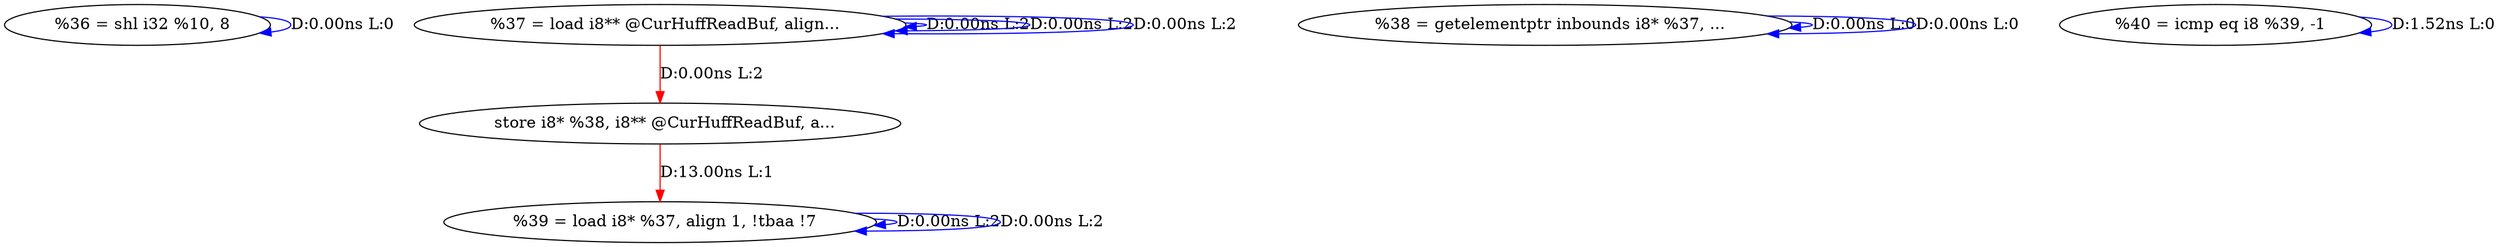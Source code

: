 digraph {
Node0x40a1960[label="  %36 = shl i32 %10, 8"];
Node0x40a1960 -> Node0x40a1960[label="D:0.00ns L:0",color=blue];
Node0x4099b80[label="  %37 = load i8** @CurHuffReadBuf, align..."];
Node0x4099b80 -> Node0x4099b80[label="D:0.00ns L:2",color=blue];
Node0x4099b80 -> Node0x4099b80[label="D:0.00ns L:2",color=blue];
Node0x4099b80 -> Node0x4099b80[label="D:0.00ns L:2",color=blue];
Node0x4099e00[label="  store i8* %38, i8** @CurHuffReadBuf, a..."];
Node0x4099b80 -> Node0x4099e00[label="D:0.00ns L:2",color=red];
Node0x4099cc0[label="  %38 = getelementptr inbounds i8* %37, ..."];
Node0x4099cc0 -> Node0x4099cc0[label="D:0.00ns L:0",color=blue];
Node0x4099cc0 -> Node0x4099cc0[label="D:0.00ns L:0",color=blue];
Node0x40a22b0[label="  %39 = load i8* %37, align 1, !tbaa !7"];
Node0x4099e00 -> Node0x40a22b0[label="D:13.00ns L:1",color=red];
Node0x40a22b0 -> Node0x40a22b0[label="D:0.00ns L:2",color=blue];
Node0x40a22b0 -> Node0x40a22b0[label="D:0.00ns L:2",color=blue];
Node0x40a23f0[label="  %40 = icmp eq i8 %39, -1"];
Node0x40a23f0 -> Node0x40a23f0[label="D:1.52ns L:0",color=blue];
}
